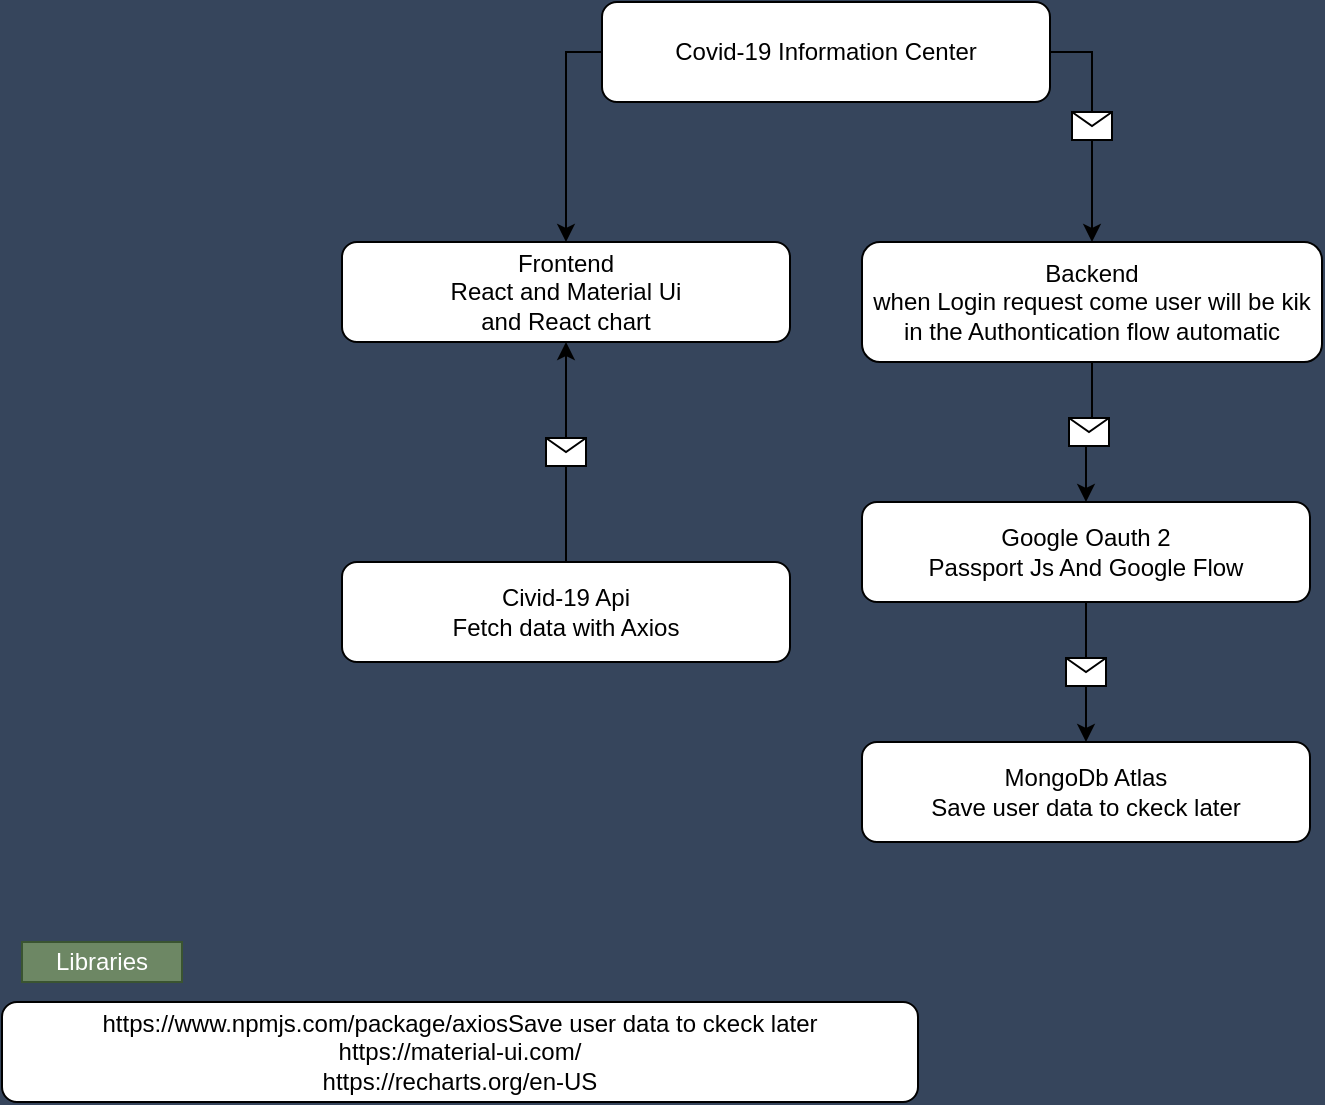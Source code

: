 <mxfile>
    <diagram id="eMDRjAzCHqSsySHm6xyu" name="Main Structure">
        <mxGraphModel dx="906" dy="445" grid="1" gridSize="10" guides="1" tooltips="1" connect="1" arrows="1" fold="1" page="1" pageScale="1" pageWidth="827" pageHeight="1169" background="#36455C" math="0" shadow="0">
            <root>
                <mxCell id="0"/>
                <mxCell id="1" parent="0"/>
                <mxCell id="j4jTZ7e2hNYMvXi3JBT9-1" value="Covid-19 Information Center" style="rounded=1;whiteSpace=wrap;html=1;" parent="1" vertex="1">
                    <mxGeometry x="320" y="70" width="224" height="50" as="geometry"/>
                </mxCell>
                <mxCell id="j4jTZ7e2hNYMvXi3JBT9-2" value="Frontend&lt;br&gt;React and Material Ui&lt;br&gt;and React chart" style="rounded=1;whiteSpace=wrap;html=1;" parent="1" vertex="1">
                    <mxGeometry x="190" y="190" width="224" height="50" as="geometry"/>
                </mxCell>
                <mxCell id="j4jTZ7e2hNYMvXi3JBT9-3" value="Backend&lt;br&gt;when Login request come user will be kik in the Authontication flow automatic" style="rounded=1;whiteSpace=wrap;html=1;" parent="1" vertex="1">
                    <mxGeometry x="450" y="190" width="230" height="60" as="geometry"/>
                </mxCell>
                <mxCell id="j4jTZ7e2hNYMvXi3JBT9-6" value="" style="endArrow=classic;html=1;rounded=0;edgeStyle=orthogonalEdgeStyle;exitX=0;exitY=0.5;exitDx=0;exitDy=0;entryX=0.5;entryY=0;entryDx=0;entryDy=0;" parent="1" source="j4jTZ7e2hNYMvXi3JBT9-1" target="j4jTZ7e2hNYMvXi3JBT9-2" edge="1">
                    <mxGeometry width="50" height="50" relative="1" as="geometry">
                        <mxPoint x="390" y="410" as="sourcePoint"/>
                        <mxPoint x="150" y="130" as="targetPoint"/>
                    </mxGeometry>
                </mxCell>
                <mxCell id="j4jTZ7e2hNYMvXi3JBT9-7" value="" style="endArrow=classic;html=1;rounded=0;edgeStyle=orthogonalEdgeStyle;exitX=1;exitY=0.5;exitDx=0;exitDy=0;entryX=0.5;entryY=0;entryDx=0;entryDy=0;" parent="1" source="j4jTZ7e2hNYMvXi3JBT9-1" target="j4jTZ7e2hNYMvXi3JBT9-3" edge="1">
                    <mxGeometry relative="1" as="geometry">
                        <mxPoint x="330" y="390" as="sourcePoint"/>
                        <mxPoint x="430" y="390" as="targetPoint"/>
                    </mxGeometry>
                </mxCell>
                <mxCell id="j4jTZ7e2hNYMvXi3JBT9-8" value="" style="shape=message;html=1;outlineConnect=0;" parent="j4jTZ7e2hNYMvXi3JBT9-7" vertex="1">
                    <mxGeometry width="20" height="14" relative="1" as="geometry">
                        <mxPoint x="-10" y="-7" as="offset"/>
                    </mxGeometry>
                </mxCell>
                <mxCell id="j4jTZ7e2hNYMvXi3JBT9-11" value="Google Oauth 2&lt;br&gt;Passport Js And Google Flow" style="rounded=1;whiteSpace=wrap;html=1;" parent="1" vertex="1">
                    <mxGeometry x="450" y="320" width="224" height="50" as="geometry"/>
                </mxCell>
                <mxCell id="j4jTZ7e2hNYMvXi3JBT9-12" value="MongoDb Atlas&lt;br&gt;Save user data to ckeck later" style="rounded=1;whiteSpace=wrap;html=1;" parent="1" vertex="1">
                    <mxGeometry x="450" y="440" width="224" height="50" as="geometry"/>
                </mxCell>
                <mxCell id="j4jTZ7e2hNYMvXi3JBT9-13" value="" style="endArrow=classic;html=1;rounded=0;edgeStyle=orthogonalEdgeStyle;exitX=0.5;exitY=1;exitDx=0;exitDy=0;entryX=0.5;entryY=0;entryDx=0;entryDy=0;" parent="1" source="j4jTZ7e2hNYMvXi3JBT9-3" target="j4jTZ7e2hNYMvXi3JBT9-11" edge="1">
                    <mxGeometry relative="1" as="geometry">
                        <mxPoint x="330" y="390" as="sourcePoint"/>
                        <mxPoint x="430" y="390" as="targetPoint"/>
                    </mxGeometry>
                </mxCell>
                <mxCell id="j4jTZ7e2hNYMvXi3JBT9-14" value="" style="shape=message;html=1;outlineConnect=0;" parent="j4jTZ7e2hNYMvXi3JBT9-13" vertex="1">
                    <mxGeometry width="20" height="14" relative="1" as="geometry">
                        <mxPoint x="-10" y="-7" as="offset"/>
                    </mxGeometry>
                </mxCell>
                <mxCell id="j4jTZ7e2hNYMvXi3JBT9-15" value="" style="endArrow=classic;html=1;rounded=0;edgeStyle=orthogonalEdgeStyle;exitX=0.5;exitY=1;exitDx=0;exitDy=0;entryX=0.5;entryY=0;entryDx=0;entryDy=0;" parent="1" source="j4jTZ7e2hNYMvXi3JBT9-11" target="j4jTZ7e2hNYMvXi3JBT9-12" edge="1">
                    <mxGeometry relative="1" as="geometry">
                        <mxPoint x="330" y="390" as="sourcePoint"/>
                        <mxPoint x="562" y="430" as="targetPoint"/>
                    </mxGeometry>
                </mxCell>
                <mxCell id="j4jTZ7e2hNYMvXi3JBT9-16" value="" style="shape=message;html=1;outlineConnect=0;" parent="j4jTZ7e2hNYMvXi3JBT9-15" vertex="1">
                    <mxGeometry width="20" height="14" relative="1" as="geometry">
                        <mxPoint x="-10" y="-7" as="offset"/>
                    </mxGeometry>
                </mxCell>
                <mxCell id="j4jTZ7e2hNYMvXi3JBT9-17" value="Civid-19 Api&lt;br&gt;Fetch data with Axios" style="rounded=1;whiteSpace=wrap;html=1;" parent="1" vertex="1">
                    <mxGeometry x="190" y="350" width="224" height="50" as="geometry"/>
                </mxCell>
                <mxCell id="j4jTZ7e2hNYMvXi3JBT9-18" value="" style="endArrow=classic;html=1;rounded=0;edgeStyle=orthogonalEdgeStyle;entryX=0.5;entryY=1;entryDx=0;entryDy=0;exitX=0.5;exitY=0;exitDx=0;exitDy=0;" parent="1" source="j4jTZ7e2hNYMvXi3JBT9-17" target="j4jTZ7e2hNYMvXi3JBT9-2" edge="1">
                    <mxGeometry relative="1" as="geometry">
                        <mxPoint x="460" y="330" as="sourcePoint"/>
                        <mxPoint x="560" y="330" as="targetPoint"/>
                    </mxGeometry>
                </mxCell>
                <mxCell id="j4jTZ7e2hNYMvXi3JBT9-19" value="" style="shape=message;html=1;outlineConnect=0;" parent="j4jTZ7e2hNYMvXi3JBT9-18" vertex="1">
                    <mxGeometry width="20" height="14" relative="1" as="geometry">
                        <mxPoint x="-10" y="-7" as="offset"/>
                    </mxGeometry>
                </mxCell>
                <mxCell id="5" value="&lt;span style=&quot;text-align: left&quot;&gt;https://www.npmjs.com/package/axios&lt;/span&gt;Save user data to ckeck later&lt;br&gt;&lt;span style=&quot;text-align: left&quot;&gt;https://material-ui.com/&lt;br&gt;&lt;/span&gt;&lt;span style=&quot;text-align: left&quot;&gt;https://recharts.org/en-US&lt;/span&gt;&lt;span style=&quot;text-align: left&quot;&gt;&lt;br&gt;&lt;/span&gt;" style="rounded=1;whiteSpace=wrap;html=1;" vertex="1" parent="1">
                    <mxGeometry x="20" y="570" width="458" height="50" as="geometry"/>
                </mxCell>
                <mxCell id="15" value="Libraries" style="text;html=1;strokeColor=#3A5431;fillColor=#6d8764;align=center;verticalAlign=middle;whiteSpace=wrap;rounded=0;fontColor=#ffffff;" vertex="1" parent="1">
                    <mxGeometry x="30" y="540" width="80" height="20" as="geometry"/>
                </mxCell>
            </root>
        </mxGraphModel>
    </diagram>
</mxfile>